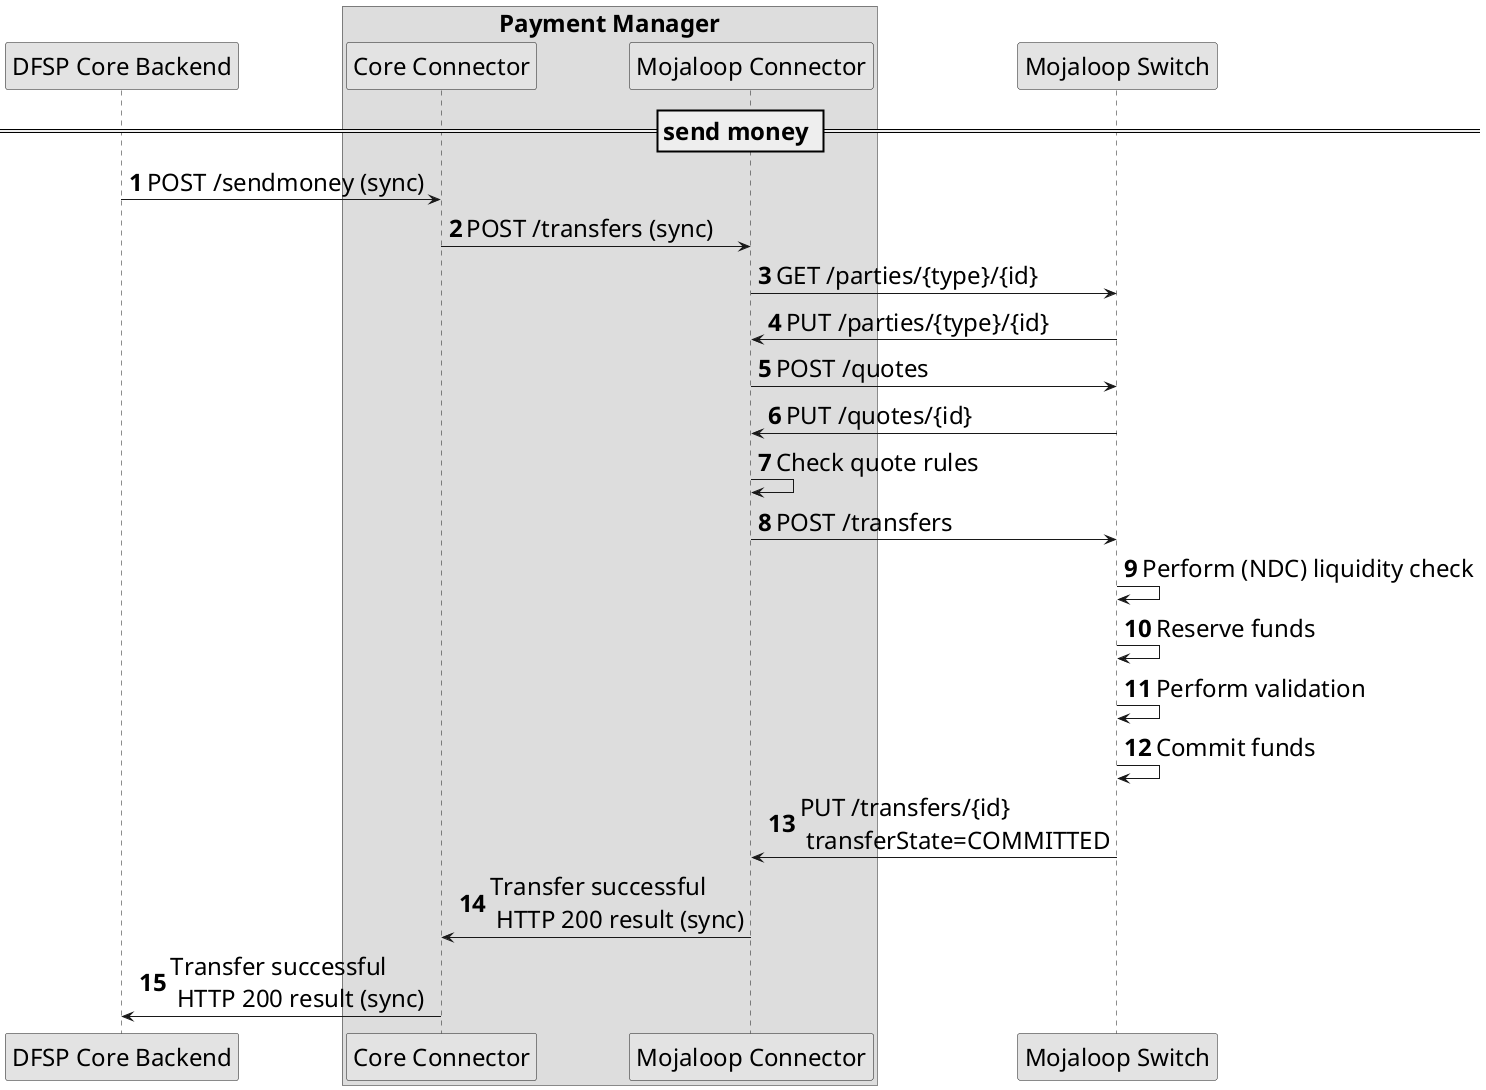 @startuml

autonumber
skinparam activityFontSize 4
skinparam activityDiamondFontSize 30
skinparam activityArrowFontSize 24
skinparam defaultFontSize 24
skinparam noteFontSize 24
skinparam monochrome true

participant "DFSP Core Backend" as backend

box Payment Manager
participant "Core Connector" as cc
participant "Mojaloop Connector" as sob
end box

participant "Mojaloop Switch" as sw


== send money ==

    backend -> cc: POST /sendmoney (sync)
    cc->sob: POST /transfers (sync)
    sob -> sw: GET /parties/{type}/{id}
    sw -> sob: PUT /parties/{type}/{id}
    sob -> sw: POST /quotes
    sw -> sob: PUT /quotes/{id}
    sob -> sob: Check quote rules
    sob -> sw: POST /transfers
    sw -> sw: Perform (NDC) liquidity check
    sw -> sw: Reserve funds
    sw -> sw: Perform validation
    sw -> sw: Commit funds
    sw -> sob: PUT /transfers/{id} \n transferState=COMMITTED
    sob -> cc: Transfer successful \n HTTP 200 result (sync)
    cc -> backend: Transfer successful \n HTTP 200 result (sync)

@enduml